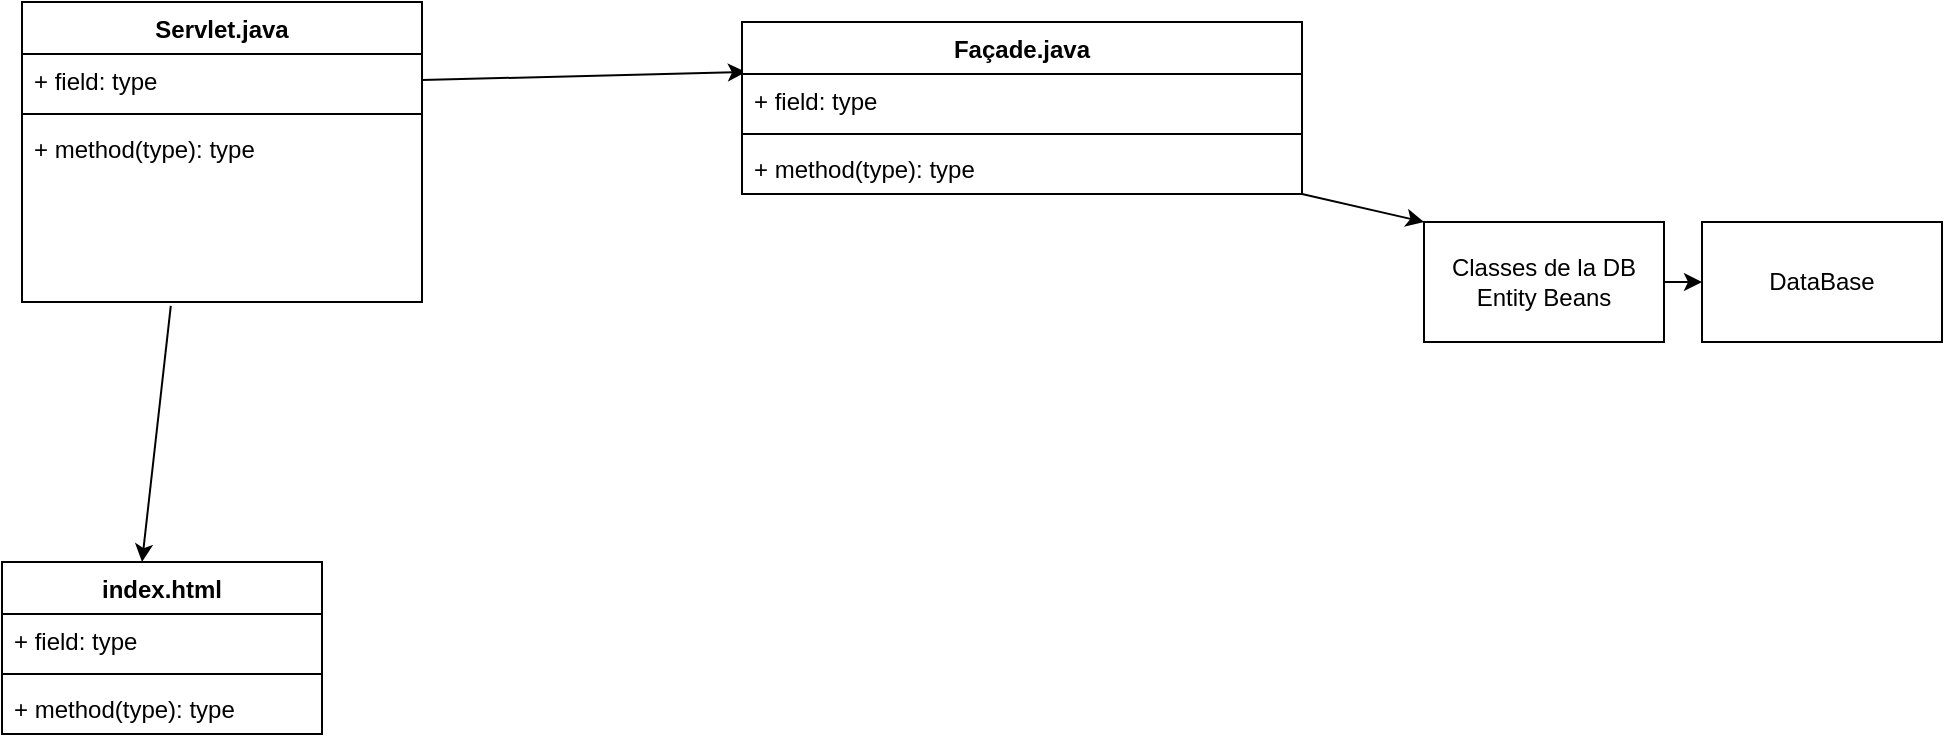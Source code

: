 <mxfile version="17.4.3" type="github">
  <diagram id="MInBh1SqWbQjp1WLOZTz" name="Page-1">
    <mxGraphModel dx="1422" dy="753" grid="1" gridSize="10" guides="1" tooltips="1" connect="1" arrows="1" fold="1" page="1" pageScale="1" pageWidth="1169" pageHeight="827" math="0" shadow="0">
      <root>
        <mxCell id="0" />
        <mxCell id="1" parent="0" />
        <mxCell id="lajUPEfwQLAzJnHiFyT6-13" value="" style="endArrow=classic;html=1;rounded=0;strokeColor=#000000;exitX=1;exitY=0.5;exitDx=0;exitDy=0;entryX=0.007;entryY=-0.038;entryDx=0;entryDy=0;entryPerimeter=0;" parent="1" source="lajUPEfwQLAzJnHiFyT6-15" target="lajUPEfwQLAzJnHiFyT6-5" edge="1">
          <mxGeometry width="50" height="50" relative="1" as="geometry">
            <mxPoint x="160" y="39" as="sourcePoint" />
            <mxPoint x="440" y="30" as="targetPoint" />
          </mxGeometry>
        </mxCell>
        <mxCell id="lajUPEfwQLAzJnHiFyT6-26" value="" style="group" parent="1" vertex="1" connectable="0">
          <mxGeometry x="490" y="110" width="470" height="160" as="geometry" />
        </mxCell>
        <mxCell id="lajUPEfwQLAzJnHiFyT6-4" value="Façade.java" style="swimlane;fontStyle=1;align=center;verticalAlign=top;childLayout=stackLayout;horizontal=1;startSize=26;horizontalStack=0;resizeParent=1;resizeParentMax=0;resizeLast=0;collapsible=1;marginBottom=0;" parent="lajUPEfwQLAzJnHiFyT6-26" vertex="1">
          <mxGeometry width="280" height="86" as="geometry" />
        </mxCell>
        <mxCell id="lajUPEfwQLAzJnHiFyT6-5" value="+ field: type" style="text;strokeColor=none;fillColor=none;align=left;verticalAlign=top;spacingLeft=4;spacingRight=4;overflow=hidden;rotatable=0;points=[[0,0.5],[1,0.5]];portConstraint=eastwest;" parent="lajUPEfwQLAzJnHiFyT6-4" vertex="1">
          <mxGeometry y="26" width="280" height="26" as="geometry" />
        </mxCell>
        <mxCell id="lajUPEfwQLAzJnHiFyT6-6" value="" style="line;strokeWidth=1;fillColor=none;align=left;verticalAlign=middle;spacingTop=-1;spacingLeft=3;spacingRight=3;rotatable=0;labelPosition=right;points=[];portConstraint=eastwest;" parent="lajUPEfwQLAzJnHiFyT6-4" vertex="1">
          <mxGeometry y="52" width="280" height="8" as="geometry" />
        </mxCell>
        <mxCell id="lajUPEfwQLAzJnHiFyT6-7" value="+ method(type): type" style="text;strokeColor=none;fillColor=none;align=left;verticalAlign=top;spacingLeft=4;spacingRight=4;overflow=hidden;rotatable=0;points=[[0,0.5],[1,0.5]];portConstraint=eastwest;" parent="lajUPEfwQLAzJnHiFyT6-4" vertex="1">
          <mxGeometry y="60" width="280" height="26" as="geometry" />
        </mxCell>
        <mxCell id="lajUPEfwQLAzJnHiFyT6-25" value="" style="group" parent="lajUPEfwQLAzJnHiFyT6-26" vertex="1" connectable="0">
          <mxGeometry x="350" y="100" width="120" height="60" as="geometry" />
        </mxCell>
        <mxCell id="lajUPEfwQLAzJnHiFyT6-2" value="&lt;div&gt;Classes de la DB Entity Beans&lt;br&gt;&lt;/div&gt;" style="rounded=0;whiteSpace=wrap;html=1;" parent="lajUPEfwQLAzJnHiFyT6-25" vertex="1">
          <mxGeometry x="-9" width="120" height="60" as="geometry" />
        </mxCell>
        <mxCell id="lajUPEfwQLAzJnHiFyT6-1" value="" style="endArrow=classic;html=1;rounded=0;strokeColor=#000000;exitX=1;exitY=1;exitDx=0;exitDy=0;entryX=0;entryY=0;entryDx=0;entryDy=0;" parent="lajUPEfwQLAzJnHiFyT6-26" source="lajUPEfwQLAzJnHiFyT6-4" target="lajUPEfwQLAzJnHiFyT6-2" edge="1">
          <mxGeometry width="50" height="50" relative="1" as="geometry">
            <mxPoint x="-50" y="112" as="sourcePoint" />
            <mxPoint y="62" as="targetPoint" />
          </mxGeometry>
        </mxCell>
        <mxCell id="lajUPEfwQLAzJnHiFyT6-36" value="" style="group" parent="1" vertex="1" connectable="0">
          <mxGeometry x="120" y="110" width="200" height="362" as="geometry" />
        </mxCell>
        <mxCell id="lajUPEfwQLAzJnHiFyT6-24" value="" style="group" parent="lajUPEfwQLAzJnHiFyT6-36" vertex="1" connectable="0">
          <mxGeometry x="10" y="-10" width="200" height="150" as="geometry" />
        </mxCell>
        <mxCell id="lajUPEfwQLAzJnHiFyT6-14" value="Servlet.java" style="swimlane;fontStyle=1;align=center;verticalAlign=top;childLayout=stackLayout;horizontal=1;startSize=26;horizontalStack=0;resizeParent=1;resizeParentMax=0;resizeLast=0;collapsible=1;marginBottom=0;" parent="lajUPEfwQLAzJnHiFyT6-24" vertex="1">
          <mxGeometry width="200" height="150" as="geometry" />
        </mxCell>
        <mxCell id="lajUPEfwQLAzJnHiFyT6-15" value="+ field: type" style="text;strokeColor=none;fillColor=none;align=left;verticalAlign=top;spacingLeft=4;spacingRight=4;overflow=hidden;rotatable=0;points=[[0,0.5],[1,0.5]];portConstraint=eastwest;" parent="lajUPEfwQLAzJnHiFyT6-14" vertex="1">
          <mxGeometry y="26" width="200" height="26" as="geometry" />
        </mxCell>
        <mxCell id="lajUPEfwQLAzJnHiFyT6-16" value="" style="line;strokeWidth=1;fillColor=none;align=left;verticalAlign=middle;spacingTop=-1;spacingLeft=3;spacingRight=3;rotatable=0;labelPosition=right;points=[];portConstraint=eastwest;" parent="lajUPEfwQLAzJnHiFyT6-14" vertex="1">
          <mxGeometry y="52" width="200" height="8" as="geometry" />
        </mxCell>
        <mxCell id="lajUPEfwQLAzJnHiFyT6-17" value="+ method(type): type" style="text;strokeColor=none;fillColor=none;align=left;verticalAlign=top;spacingLeft=4;spacingRight=4;overflow=hidden;rotatable=0;points=[[0,0.5],[1,0.5]];portConstraint=eastwest;" parent="lajUPEfwQLAzJnHiFyT6-14" vertex="1">
          <mxGeometry y="60" width="200" height="90" as="geometry" />
        </mxCell>
        <mxCell id="lajUPEfwQLAzJnHiFyT6-35" value="" style="group" parent="lajUPEfwQLAzJnHiFyT6-36" vertex="1" connectable="0">
          <mxGeometry y="270" width="160" height="86" as="geometry" />
        </mxCell>
        <mxCell id="lajUPEfwQLAzJnHiFyT6-27" value="" style="endArrow=classic;html=1;rounded=0;strokeColor=#000000;exitX=0.372;exitY=1.022;exitDx=0;exitDy=0;exitPerimeter=0;" parent="lajUPEfwQLAzJnHiFyT6-35" source="lajUPEfwQLAzJnHiFyT6-17" edge="1">
          <mxGeometry width="50" height="50" relative="1" as="geometry">
            <mxPoint x="420" y="44" as="sourcePoint" />
            <mxPoint x="70" as="targetPoint" />
          </mxGeometry>
        </mxCell>
        <mxCell id="lajUPEfwQLAzJnHiFyT6-31" value="index.html" style="swimlane;fontStyle=1;align=center;verticalAlign=top;childLayout=stackLayout;horizontal=1;startSize=26;horizontalStack=0;resizeParent=1;resizeParentMax=0;resizeLast=0;collapsible=1;marginBottom=0;" parent="lajUPEfwQLAzJnHiFyT6-35" vertex="1">
          <mxGeometry width="160" height="86" as="geometry" />
        </mxCell>
        <mxCell id="lajUPEfwQLAzJnHiFyT6-32" value="+ field: type" style="text;strokeColor=none;fillColor=none;align=left;verticalAlign=top;spacingLeft=4;spacingRight=4;overflow=hidden;rotatable=0;points=[[0,0.5],[1,0.5]];portConstraint=eastwest;" parent="lajUPEfwQLAzJnHiFyT6-31" vertex="1">
          <mxGeometry y="26" width="160" height="26" as="geometry" />
        </mxCell>
        <mxCell id="lajUPEfwQLAzJnHiFyT6-33" value="" style="line;strokeWidth=1;fillColor=none;align=left;verticalAlign=middle;spacingTop=-1;spacingLeft=3;spacingRight=3;rotatable=0;labelPosition=right;points=[];portConstraint=eastwest;" parent="lajUPEfwQLAzJnHiFyT6-31" vertex="1">
          <mxGeometry y="52" width="160" height="8" as="geometry" />
        </mxCell>
        <mxCell id="lajUPEfwQLAzJnHiFyT6-34" value="+ method(type): type" style="text;strokeColor=none;fillColor=none;align=left;verticalAlign=top;spacingLeft=4;spacingRight=4;overflow=hidden;rotatable=0;points=[[0,0.5],[1,0.5]];portConstraint=eastwest;" parent="lajUPEfwQLAzJnHiFyT6-31" vertex="1">
          <mxGeometry y="60" width="160" height="26" as="geometry" />
        </mxCell>
        <mxCell id="lB8m8ho_ZpuSB8js8KdT-1" value="" style="endArrow=classic;html=1;rounded=0;exitX=1;exitY=0.5;exitDx=0;exitDy=0;" edge="1" parent="1" source="lajUPEfwQLAzJnHiFyT6-2" target="lB8m8ho_ZpuSB8js8KdT-2">
          <mxGeometry width="50" height="50" relative="1" as="geometry">
            <mxPoint x="530" y="410" as="sourcePoint" />
            <mxPoint x="1030" y="240" as="targetPoint" />
          </mxGeometry>
        </mxCell>
        <mxCell id="lB8m8ho_ZpuSB8js8KdT-2" value="DataBase" style="rounded=0;whiteSpace=wrap;html=1;" vertex="1" parent="1">
          <mxGeometry x="970" y="210" width="120" height="60" as="geometry" />
        </mxCell>
      </root>
    </mxGraphModel>
  </diagram>
</mxfile>
